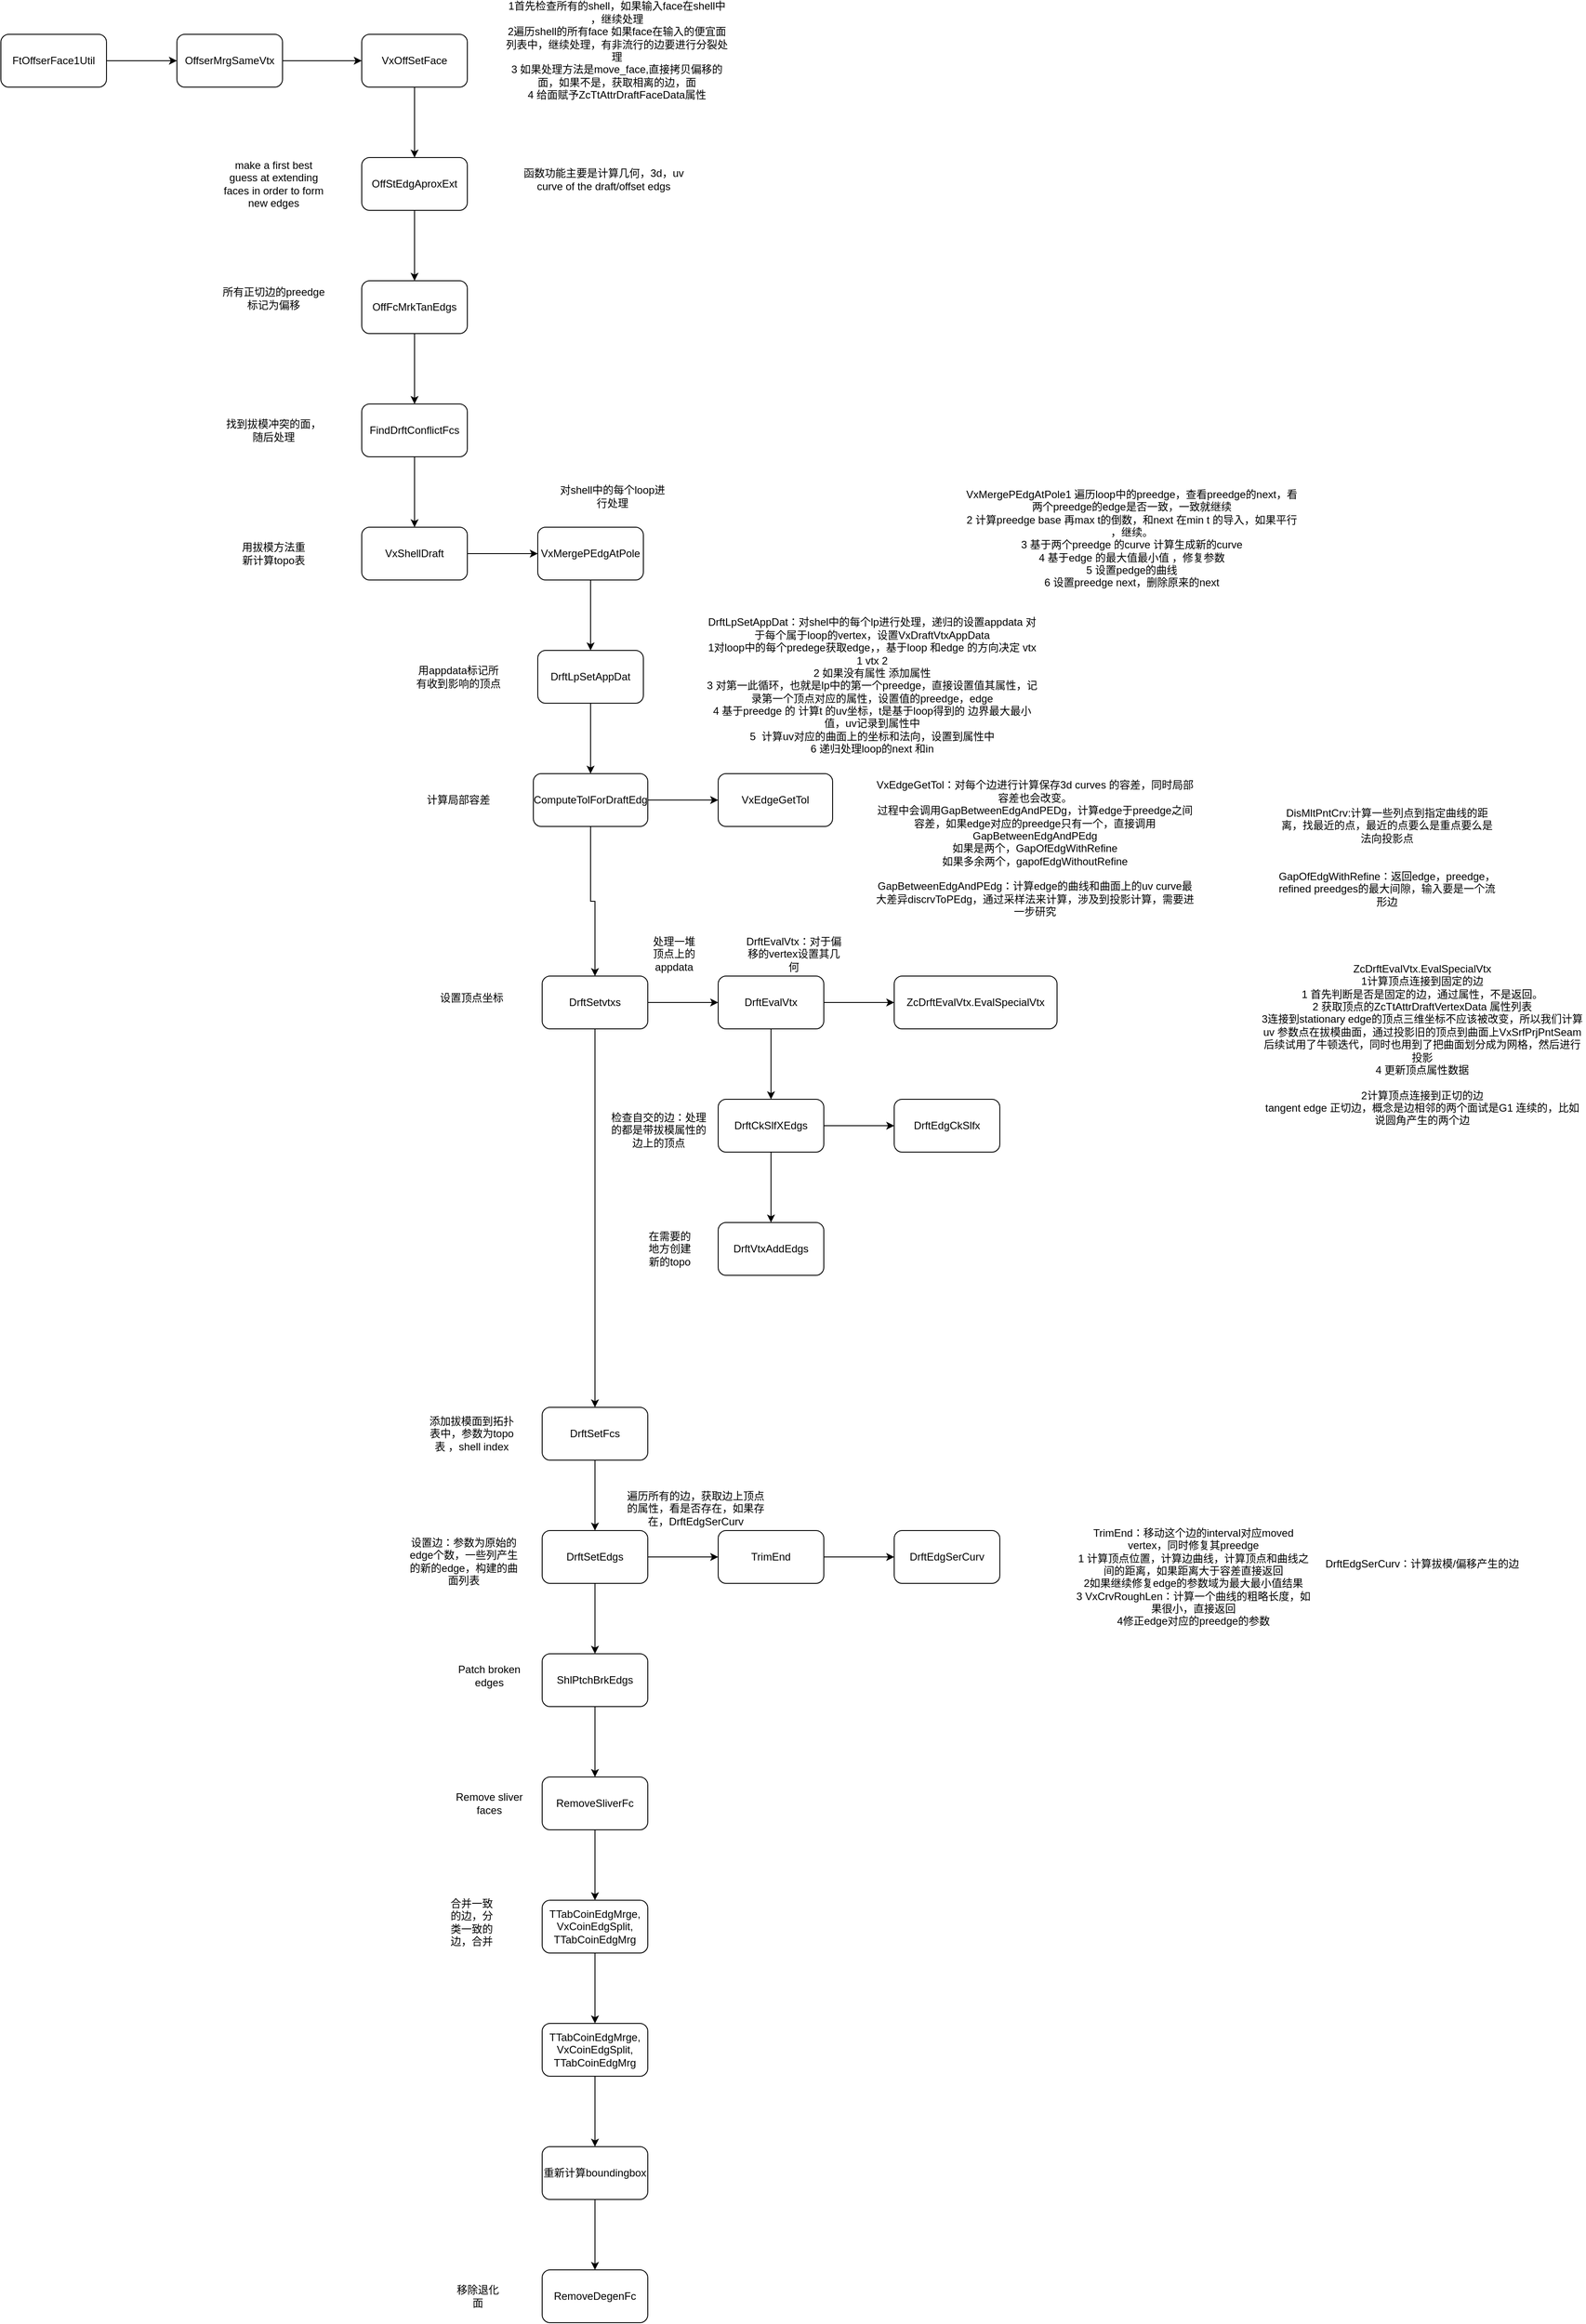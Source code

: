 <mxfile version="24.7.16">
  <diagram name="第 1 页" id="YE1NN4_8z4oJuWLOnsad">
    <mxGraphModel dx="1050" dy="618" grid="1" gridSize="10" guides="1" tooltips="1" connect="1" arrows="1" fold="1" page="1" pageScale="1" pageWidth="827" pageHeight="1169" math="0" shadow="0">
      <root>
        <mxCell id="0" />
        <mxCell id="1" parent="0" />
        <mxCell id="pQGIZ2C4_gywt-hOBK8q-5" value="" style="edgeStyle=orthogonalEdgeStyle;rounded=0;orthogonalLoop=1;jettySize=auto;html=1;" parent="1" source="pQGIZ2C4_gywt-hOBK8q-1" target="pQGIZ2C4_gywt-hOBK8q-4" edge="1">
          <mxGeometry relative="1" as="geometry" />
        </mxCell>
        <mxCell id="pQGIZ2C4_gywt-hOBK8q-1" value="FtOffserFace1Util" style="rounded=1;whiteSpace=wrap;html=1;" parent="1" vertex="1">
          <mxGeometry x="340" y="300" width="120" height="60" as="geometry" />
        </mxCell>
        <mxCell id="pQGIZ2C4_gywt-hOBK8q-7" value="" style="edgeStyle=orthogonalEdgeStyle;rounded=0;orthogonalLoop=1;jettySize=auto;html=1;" parent="1" source="pQGIZ2C4_gywt-hOBK8q-4" target="pQGIZ2C4_gywt-hOBK8q-6" edge="1">
          <mxGeometry relative="1" as="geometry" />
        </mxCell>
        <mxCell id="pQGIZ2C4_gywt-hOBK8q-4" value="OffserMrgSameVtx" style="rounded=1;whiteSpace=wrap;html=1;" parent="1" vertex="1">
          <mxGeometry x="540" y="300" width="120" height="60" as="geometry" />
        </mxCell>
        <mxCell id="pQGIZ2C4_gywt-hOBK8q-9" value="" style="edgeStyle=orthogonalEdgeStyle;rounded=0;orthogonalLoop=1;jettySize=auto;html=1;" parent="1" source="pQGIZ2C4_gywt-hOBK8q-6" target="pQGIZ2C4_gywt-hOBK8q-8" edge="1">
          <mxGeometry relative="1" as="geometry" />
        </mxCell>
        <mxCell id="pQGIZ2C4_gywt-hOBK8q-6" value="VxOffSetFace" style="rounded=1;whiteSpace=wrap;html=1;" parent="1" vertex="1">
          <mxGeometry x="750" y="300" width="120" height="60" as="geometry" />
        </mxCell>
        <mxCell id="pQGIZ2C4_gywt-hOBK8q-15" value="" style="edgeStyle=orthogonalEdgeStyle;rounded=0;orthogonalLoop=1;jettySize=auto;html=1;" parent="1" source="pQGIZ2C4_gywt-hOBK8q-8" target="pQGIZ2C4_gywt-hOBK8q-14" edge="1">
          <mxGeometry relative="1" as="geometry" />
        </mxCell>
        <mxCell id="pQGIZ2C4_gywt-hOBK8q-8" value="OffStEdgAproxExt" style="rounded=1;whiteSpace=wrap;html=1;" parent="1" vertex="1">
          <mxGeometry x="750" y="440" width="120" height="60" as="geometry" />
        </mxCell>
        <mxCell id="pQGIZ2C4_gywt-hOBK8q-11" value="1首先检查所有的shell，如果输入face在shell中 ，继续处理&lt;div&gt;2遍历shell的所有face 如果face在输入的便宜面列表中，继续处理，有非流行的边要进行分裂处理&lt;/div&gt;&lt;div&gt;3 如果处理方法是move_face,直接拷贝偏移的面，如果不是，获取相离的边，面&lt;/div&gt;&lt;div&gt;4 给面赋予ZcTtAttrDraftFaceData属性&lt;/div&gt;&lt;div&gt;&lt;br&gt;&lt;/div&gt;&lt;div&gt;&lt;br&gt;&lt;/div&gt;&lt;div&gt;&lt;br&gt;&lt;/div&gt;" style="text;html=1;align=center;verticalAlign=middle;whiteSpace=wrap;rounded=0;" parent="1" vertex="1">
          <mxGeometry x="910" y="300" width="260" height="80" as="geometry" />
        </mxCell>
        <mxCell id="pQGIZ2C4_gywt-hOBK8q-12" value="make a first best guess at extending faces in order to form new edges" style="text;html=1;align=center;verticalAlign=middle;whiteSpace=wrap;rounded=0;" parent="1" vertex="1">
          <mxGeometry x="590" y="455" width="120" height="30" as="geometry" />
        </mxCell>
        <mxCell id="pQGIZ2C4_gywt-hOBK8q-13" value="函数功能主要是计算几何，3d，uv curve of the draft/offset edgs" style="text;html=1;align=center;verticalAlign=middle;whiteSpace=wrap;rounded=0;" parent="1" vertex="1">
          <mxGeometry x="920" y="450" width="210" height="30" as="geometry" />
        </mxCell>
        <mxCell id="pQGIZ2C4_gywt-hOBK8q-18" value="" style="edgeStyle=orthogonalEdgeStyle;rounded=0;orthogonalLoop=1;jettySize=auto;html=1;" parent="1" source="pQGIZ2C4_gywt-hOBK8q-14" target="pQGIZ2C4_gywt-hOBK8q-17" edge="1">
          <mxGeometry relative="1" as="geometry" />
        </mxCell>
        <mxCell id="pQGIZ2C4_gywt-hOBK8q-14" value="OffFcMrkTanEdgs" style="rounded=1;whiteSpace=wrap;html=1;" parent="1" vertex="1">
          <mxGeometry x="750" y="580" width="120" height="60" as="geometry" />
        </mxCell>
        <mxCell id="pQGIZ2C4_gywt-hOBK8q-16" value="所有正切边的preedge标记为偏移" style="text;html=1;align=center;verticalAlign=middle;whiteSpace=wrap;rounded=0;" parent="1" vertex="1">
          <mxGeometry x="590" y="585" width="120" height="30" as="geometry" />
        </mxCell>
        <mxCell id="pQGIZ2C4_gywt-hOBK8q-21" value="" style="edgeStyle=orthogonalEdgeStyle;rounded=0;orthogonalLoop=1;jettySize=auto;html=1;" parent="1" source="pQGIZ2C4_gywt-hOBK8q-17" target="pQGIZ2C4_gywt-hOBK8q-20" edge="1">
          <mxGeometry relative="1" as="geometry" />
        </mxCell>
        <mxCell id="pQGIZ2C4_gywt-hOBK8q-17" value="FindDrftConflictFcs" style="rounded=1;whiteSpace=wrap;html=1;" parent="1" vertex="1">
          <mxGeometry x="750" y="720" width="120" height="60" as="geometry" />
        </mxCell>
        <mxCell id="pQGIZ2C4_gywt-hOBK8q-19" value="找到拔模冲突的面，随后处理" style="text;html=1;align=center;verticalAlign=middle;whiteSpace=wrap;rounded=0;" parent="1" vertex="1">
          <mxGeometry x="590" y="735" width="120" height="30" as="geometry" />
        </mxCell>
        <mxCell id="pQGIZ2C4_gywt-hOBK8q-24" value="" style="edgeStyle=orthogonalEdgeStyle;rounded=0;orthogonalLoop=1;jettySize=auto;html=1;" parent="1" source="pQGIZ2C4_gywt-hOBK8q-20" target="pQGIZ2C4_gywt-hOBK8q-23" edge="1">
          <mxGeometry relative="1" as="geometry" />
        </mxCell>
        <mxCell id="pQGIZ2C4_gywt-hOBK8q-20" value="VxShellDraft" style="rounded=1;whiteSpace=wrap;html=1;" parent="1" vertex="1">
          <mxGeometry x="750" y="860" width="120" height="60" as="geometry" />
        </mxCell>
        <mxCell id="pQGIZ2C4_gywt-hOBK8q-22" value="用拔模方法重新计算topo表" style="text;html=1;align=center;verticalAlign=middle;whiteSpace=wrap;rounded=0;" parent="1" vertex="1">
          <mxGeometry x="610" y="875" width="80" height="30" as="geometry" />
        </mxCell>
        <mxCell id="pQGIZ2C4_gywt-hOBK8q-27" value="" style="edgeStyle=orthogonalEdgeStyle;rounded=0;orthogonalLoop=1;jettySize=auto;html=1;" parent="1" source="pQGIZ2C4_gywt-hOBK8q-23" target="pQGIZ2C4_gywt-hOBK8q-26" edge="1">
          <mxGeometry relative="1" as="geometry" />
        </mxCell>
        <mxCell id="pQGIZ2C4_gywt-hOBK8q-23" value="VxMergePEdgAtPole" style="rounded=1;whiteSpace=wrap;html=1;" parent="1" vertex="1">
          <mxGeometry x="950" y="860" width="120" height="60" as="geometry" />
        </mxCell>
        <mxCell id="pQGIZ2C4_gywt-hOBK8q-25" value="对shell中的每个loop进行处理" style="text;html=1;align=center;verticalAlign=middle;whiteSpace=wrap;rounded=0;" parent="1" vertex="1">
          <mxGeometry x="970" y="810" width="130" height="30" as="geometry" />
        </mxCell>
        <mxCell id="pQGIZ2C4_gywt-hOBK8q-30" value="" style="edgeStyle=orthogonalEdgeStyle;rounded=0;orthogonalLoop=1;jettySize=auto;html=1;" parent="1" source="pQGIZ2C4_gywt-hOBK8q-26" target="pQGIZ2C4_gywt-hOBK8q-29" edge="1">
          <mxGeometry relative="1" as="geometry" />
        </mxCell>
        <mxCell id="pQGIZ2C4_gywt-hOBK8q-26" value="DrftLpSetAppDat" style="rounded=1;whiteSpace=wrap;html=1;" parent="1" vertex="1">
          <mxGeometry x="950" y="1000" width="120" height="60" as="geometry" />
        </mxCell>
        <mxCell id="pQGIZ2C4_gywt-hOBK8q-28" value="用appdata标记所有收到影响的顶点" style="text;html=1;align=center;verticalAlign=middle;whiteSpace=wrap;rounded=0;" parent="1" vertex="1">
          <mxGeometry x="810" y="1015" width="100" height="30" as="geometry" />
        </mxCell>
        <mxCell id="pQGIZ2C4_gywt-hOBK8q-33" value="" style="edgeStyle=orthogonalEdgeStyle;rounded=0;orthogonalLoop=1;jettySize=auto;html=1;" parent="1" source="pQGIZ2C4_gywt-hOBK8q-29" target="pQGIZ2C4_gywt-hOBK8q-32" edge="1">
          <mxGeometry relative="1" as="geometry" />
        </mxCell>
        <mxCell id="pQGIZ2C4_gywt-hOBK8q-62" value="" style="edgeStyle=orthogonalEdgeStyle;rounded=0;orthogonalLoop=1;jettySize=auto;html=1;" parent="1" source="pQGIZ2C4_gywt-hOBK8q-29" target="pQGIZ2C4_gywt-hOBK8q-61" edge="1">
          <mxGeometry relative="1" as="geometry" />
        </mxCell>
        <mxCell id="pQGIZ2C4_gywt-hOBK8q-29" value="ComputeTolForDraftEdg" style="rounded=1;whiteSpace=wrap;html=1;" parent="1" vertex="1">
          <mxGeometry x="945" y="1140" width="130" height="60" as="geometry" />
        </mxCell>
        <mxCell id="pQGIZ2C4_gywt-hOBK8q-31" value="计算局部容差" style="text;html=1;align=center;verticalAlign=middle;whiteSpace=wrap;rounded=0;" parent="1" vertex="1">
          <mxGeometry x="810" y="1155" width="100" height="30" as="geometry" />
        </mxCell>
        <mxCell id="pQGIZ2C4_gywt-hOBK8q-35" value="" style="edgeStyle=orthogonalEdgeStyle;rounded=0;orthogonalLoop=1;jettySize=auto;html=1;" parent="1" source="pQGIZ2C4_gywt-hOBK8q-32" target="pQGIZ2C4_gywt-hOBK8q-34" edge="1">
          <mxGeometry relative="1" as="geometry" />
        </mxCell>
        <mxCell id="d2OW6P6U3G21HQouhzNC-2" value="" style="edgeStyle=orthogonalEdgeStyle;rounded=0;orthogonalLoop=1;jettySize=auto;html=1;" parent="1" source="pQGIZ2C4_gywt-hOBK8q-32" target="d2OW6P6U3G21HQouhzNC-1" edge="1">
          <mxGeometry relative="1" as="geometry" />
        </mxCell>
        <mxCell id="pQGIZ2C4_gywt-hOBK8q-32" value="DrftSetvtxs" style="rounded=1;whiteSpace=wrap;html=1;" parent="1" vertex="1">
          <mxGeometry x="955" y="1370" width="120" height="60" as="geometry" />
        </mxCell>
        <mxCell id="pQGIZ2C4_gywt-hOBK8q-39" value="" style="edgeStyle=orthogonalEdgeStyle;rounded=0;orthogonalLoop=1;jettySize=auto;html=1;" parent="1" source="pQGIZ2C4_gywt-hOBK8q-34" target="pQGIZ2C4_gywt-hOBK8q-38" edge="1">
          <mxGeometry relative="1" as="geometry" />
        </mxCell>
        <mxCell id="pQGIZ2C4_gywt-hOBK8q-34" value="DrftSetFcs" style="rounded=1;whiteSpace=wrap;html=1;" parent="1" vertex="1">
          <mxGeometry x="955" y="1860" width="120" height="60" as="geometry" />
        </mxCell>
        <mxCell id="pQGIZ2C4_gywt-hOBK8q-36" value="设置顶点坐标" style="text;html=1;align=center;verticalAlign=middle;whiteSpace=wrap;rounded=0;" parent="1" vertex="1">
          <mxGeometry x="825" y="1380" width="100" height="30" as="geometry" />
        </mxCell>
        <mxCell id="pQGIZ2C4_gywt-hOBK8q-37" value="添加拔模面到拓扑表中，参数为topo表 ，shell index" style="text;html=1;align=center;verticalAlign=middle;whiteSpace=wrap;rounded=0;" parent="1" vertex="1">
          <mxGeometry x="825" y="1875" width="100" height="30" as="geometry" />
        </mxCell>
        <mxCell id="pQGIZ2C4_gywt-hOBK8q-42" value="" style="edgeStyle=orthogonalEdgeStyle;rounded=0;orthogonalLoop=1;jettySize=auto;html=1;" parent="1" source="pQGIZ2C4_gywt-hOBK8q-38" target="pQGIZ2C4_gywt-hOBK8q-41" edge="1">
          <mxGeometry relative="1" as="geometry" />
        </mxCell>
        <mxCell id="3iRj1FGSgXt2MXhwVI27-4" value="" style="edgeStyle=orthogonalEdgeStyle;rounded=0;orthogonalLoop=1;jettySize=auto;html=1;" edge="1" parent="1" source="pQGIZ2C4_gywt-hOBK8q-38" target="3iRj1FGSgXt2MXhwVI27-3">
          <mxGeometry relative="1" as="geometry" />
        </mxCell>
        <mxCell id="pQGIZ2C4_gywt-hOBK8q-38" value="DrftSetEdgs" style="rounded=1;whiteSpace=wrap;html=1;" parent="1" vertex="1">
          <mxGeometry x="955" y="2000" width="120" height="60" as="geometry" />
        </mxCell>
        <mxCell id="pQGIZ2C4_gywt-hOBK8q-40" value="设置边：参数为原始的edge个数，一些列产生的新的edge，构建的曲面列表" style="text;html=1;align=center;verticalAlign=middle;whiteSpace=wrap;rounded=0;" parent="1" vertex="1">
          <mxGeometry x="800" y="2010" width="132" height="50" as="geometry" />
        </mxCell>
        <mxCell id="pQGIZ2C4_gywt-hOBK8q-45" value="" style="edgeStyle=orthogonalEdgeStyle;rounded=0;orthogonalLoop=1;jettySize=auto;html=1;" parent="1" source="pQGIZ2C4_gywt-hOBK8q-41" target="pQGIZ2C4_gywt-hOBK8q-44" edge="1">
          <mxGeometry relative="1" as="geometry" />
        </mxCell>
        <mxCell id="pQGIZ2C4_gywt-hOBK8q-41" value="ShlPtchBrkEdgs" style="rounded=1;whiteSpace=wrap;html=1;" parent="1" vertex="1">
          <mxGeometry x="955" y="2140" width="120" height="60" as="geometry" />
        </mxCell>
        <mxCell id="pQGIZ2C4_gywt-hOBK8q-43" value="Patch broken edges" style="text;html=1;align=center;verticalAlign=middle;whiteSpace=wrap;rounded=0;" parent="1" vertex="1">
          <mxGeometry x="845" y="2150" width="100" height="30" as="geometry" />
        </mxCell>
        <mxCell id="pQGIZ2C4_gywt-hOBK8q-48" value="" style="edgeStyle=orthogonalEdgeStyle;rounded=0;orthogonalLoop=1;jettySize=auto;html=1;" parent="1" source="pQGIZ2C4_gywt-hOBK8q-44" target="pQGIZ2C4_gywt-hOBK8q-47" edge="1">
          <mxGeometry relative="1" as="geometry" />
        </mxCell>
        <mxCell id="pQGIZ2C4_gywt-hOBK8q-44" value="RemoveSliverFc" style="rounded=1;whiteSpace=wrap;html=1;" parent="1" vertex="1">
          <mxGeometry x="955" y="2280" width="120" height="60" as="geometry" />
        </mxCell>
        <mxCell id="pQGIZ2C4_gywt-hOBK8q-46" value="Remove sliver faces" style="text;html=1;align=center;verticalAlign=middle;whiteSpace=wrap;rounded=0;" parent="1" vertex="1">
          <mxGeometry x="845" y="2295" width="100" height="30" as="geometry" />
        </mxCell>
        <mxCell id="pQGIZ2C4_gywt-hOBK8q-51" value="" style="edgeStyle=orthogonalEdgeStyle;rounded=0;orthogonalLoop=1;jettySize=auto;html=1;" parent="1" source="pQGIZ2C4_gywt-hOBK8q-47" target="pQGIZ2C4_gywt-hOBK8q-50" edge="1">
          <mxGeometry relative="1" as="geometry" />
        </mxCell>
        <mxCell id="pQGIZ2C4_gywt-hOBK8q-47" value="TTabCoinEdgMrge,&lt;br&gt;VxCoinEdgSplit,&lt;br&gt;TTabCoinEdgMrg" style="rounded=1;whiteSpace=wrap;html=1;" parent="1" vertex="1">
          <mxGeometry x="955" y="2420" width="120" height="60" as="geometry" />
        </mxCell>
        <mxCell id="pQGIZ2C4_gywt-hOBK8q-49" value="合并一致的边，分类一致的边，合并" style="text;html=1;align=center;verticalAlign=middle;whiteSpace=wrap;rounded=0;" parent="1" vertex="1">
          <mxGeometry x="845" y="2430" width="60" height="30" as="geometry" />
        </mxCell>
        <mxCell id="pQGIZ2C4_gywt-hOBK8q-53" value="" style="edgeStyle=orthogonalEdgeStyle;rounded=0;orthogonalLoop=1;jettySize=auto;html=1;" parent="1" source="pQGIZ2C4_gywt-hOBK8q-50" target="pQGIZ2C4_gywt-hOBK8q-52" edge="1">
          <mxGeometry relative="1" as="geometry" />
        </mxCell>
        <mxCell id="pQGIZ2C4_gywt-hOBK8q-50" value="TTabCoinEdgMrge,&lt;br&gt;VxCoinEdgSplit,&lt;br&gt;TTabCoinEdgMrg" style="rounded=1;whiteSpace=wrap;html=1;" parent="1" vertex="1">
          <mxGeometry x="955" y="2560" width="120" height="60" as="geometry" />
        </mxCell>
        <mxCell id="pQGIZ2C4_gywt-hOBK8q-55" value="" style="edgeStyle=orthogonalEdgeStyle;rounded=0;orthogonalLoop=1;jettySize=auto;html=1;" parent="1" source="pQGIZ2C4_gywt-hOBK8q-52" target="pQGIZ2C4_gywt-hOBK8q-54" edge="1">
          <mxGeometry relative="1" as="geometry" />
        </mxCell>
        <mxCell id="pQGIZ2C4_gywt-hOBK8q-52" value="重新计算boundingbox" style="whiteSpace=wrap;html=1;rounded=1;" parent="1" vertex="1">
          <mxGeometry x="955" y="2700" width="120" height="60" as="geometry" />
        </mxCell>
        <mxCell id="pQGIZ2C4_gywt-hOBK8q-54" value="RemoveDegenFc" style="whiteSpace=wrap;html=1;rounded=1;" parent="1" vertex="1">
          <mxGeometry x="955" y="2840" width="120" height="60" as="geometry" />
        </mxCell>
        <mxCell id="pQGIZ2C4_gywt-hOBK8q-56" value="移除退化面" style="text;html=1;align=center;verticalAlign=middle;whiteSpace=wrap;rounded=0;" parent="1" vertex="1">
          <mxGeometry x="852" y="2855" width="60" height="30" as="geometry" />
        </mxCell>
        <mxCell id="pQGIZ2C4_gywt-hOBK8q-57" value="VxMergePEdgAtPole1 遍历loop中的preedge，查看preedge的next，看两个preedge的edge是否一致，一致就继续&lt;div&gt;2 计算preedge base 再max t的倒数，和next 在min t 的导入，如果平行 ，继续。&lt;/div&gt;&lt;div&gt;3 基于两个preedge 的curve 计算生成新的curve&lt;/div&gt;&lt;div&gt;4 基于edge 的最大值最小值 ，修复参数&lt;/div&gt;&lt;div&gt;5 设置pedge的曲线&lt;/div&gt;&lt;div&gt;6 设置preedge next，删除原来的next&lt;br&gt;&lt;div&gt;&lt;br&gt;&lt;/div&gt;&lt;/div&gt;" style="text;html=1;align=center;verticalAlign=middle;whiteSpace=wrap;rounded=0;" parent="1" vertex="1">
          <mxGeometry x="1430" y="820" width="390" height="120" as="geometry" />
        </mxCell>
        <mxCell id="pQGIZ2C4_gywt-hOBK8q-60" value="DrftLpSetAppDat：对shel中的每个lp进行处理，递归的设置appdata 对于每个属于loop的vertex，设置VxDraftVtxAppData&lt;div&gt;1对loop中的每个predege获取edge，，基于loop 和edge 的方向决定 vtx 1 vtx 2&lt;/div&gt;&lt;div&gt;2 如果没有属性 添加属性&lt;/div&gt;&lt;div&gt;3 对第一此循环，也就是lp中的第一个preedge，直接设置值其属性，记录第一个顶点对应的属性，设置值的preedge，edge&lt;/div&gt;&lt;div&gt;4 基于preedge 的 计算t 的uv坐标，t是基于loop得到的 边界最大最小值，uv记录到属性中&lt;/div&gt;&lt;div&gt;5&amp;nbsp; 计算uv对应的曲面上的坐标和法向，设置到属性中&lt;/div&gt;&lt;div&gt;6 递归处理loop的next 和in&lt;/div&gt;" style="text;html=1;align=center;verticalAlign=middle;whiteSpace=wrap;rounded=0;" parent="1" vertex="1">
          <mxGeometry x="1140" y="980" width="380" height="120" as="geometry" />
        </mxCell>
        <mxCell id="pQGIZ2C4_gywt-hOBK8q-61" value="VxEdgeGetTol" style="rounded=1;whiteSpace=wrap;html=1;" parent="1" vertex="1">
          <mxGeometry x="1155" y="1140" width="130" height="60" as="geometry" />
        </mxCell>
        <mxCell id="pQGIZ2C4_gywt-hOBK8q-63" value="VxEdgeGetTol：对每个边进行计算保存3d curves 的容差，同时局部容差也会改变。&lt;div&gt;过程中会调用GapBetweenEdgAndPEDg，计算edge于preedge之间容差，如果edge对应的preedge只有一个，直接调用GapBetweenEdgAndPEdg&lt;/div&gt;&lt;div&gt;如果是两个，GapOfEdgWithRefine&lt;/div&gt;&lt;div&gt;如果多余两个，gapofEdgWithoutRefine&lt;/div&gt;&lt;div&gt;&lt;br&gt;&lt;/div&gt;&lt;div&gt;GapBetweenEdgAndPEdg：计算edge的曲线和曲面上的uv curve最大差异discrvToPEdg，通过采样法来计算，涉及到投影计算，需要进一步研究&lt;br&gt;&lt;/div&gt;" style="text;html=1;align=center;verticalAlign=middle;whiteSpace=wrap;rounded=0;" parent="1" vertex="1">
          <mxGeometry x="1330" y="1140" width="370" height="170" as="geometry" />
        </mxCell>
        <mxCell id="pQGIZ2C4_gywt-hOBK8q-64" value="DisMltPntCrv:计算一些列点到指定曲线的距离，找最近的点，最近的点要么是重点要么是法向投影点&lt;div&gt;&lt;br&gt;&lt;/div&gt;&lt;div&gt;&lt;br&gt;&lt;/div&gt;&lt;div&gt;GapOfEdgWithRefine：返回edge，preedge，refined preedges的最大间隙，输入要是一个流形边&lt;br&gt;&lt;/div&gt;" style="text;html=1;align=center;verticalAlign=middle;whiteSpace=wrap;rounded=0;" parent="1" vertex="1">
          <mxGeometry x="1790" y="1180" width="250" height="110" as="geometry" />
        </mxCell>
        <mxCell id="d2OW6P6U3G21HQouhzNC-6" value="" style="edgeStyle=orthogonalEdgeStyle;rounded=0;orthogonalLoop=1;jettySize=auto;html=1;" parent="1" source="d2OW6P6U3G21HQouhzNC-1" target="d2OW6P6U3G21HQouhzNC-5" edge="1">
          <mxGeometry relative="1" as="geometry" />
        </mxCell>
        <mxCell id="d2OW6P6U3G21HQouhzNC-9" value="" style="edgeStyle=orthogonalEdgeStyle;rounded=0;orthogonalLoop=1;jettySize=auto;html=1;" parent="1" source="d2OW6P6U3G21HQouhzNC-1" target="d2OW6P6U3G21HQouhzNC-8" edge="1">
          <mxGeometry relative="1" as="geometry" />
        </mxCell>
        <mxCell id="d2OW6P6U3G21HQouhzNC-1" value="DrftEvalVtx" style="rounded=1;whiteSpace=wrap;html=1;" parent="1" vertex="1">
          <mxGeometry x="1155" y="1370" width="120" height="60" as="geometry" />
        </mxCell>
        <mxCell id="d2OW6P6U3G21HQouhzNC-3" value="处理一堆顶点上的appdata" style="text;html=1;align=center;verticalAlign=middle;whiteSpace=wrap;rounded=0;" parent="1" vertex="1">
          <mxGeometry x="1075" y="1330" width="60" height="30" as="geometry" />
        </mxCell>
        <mxCell id="d2OW6P6U3G21HQouhzNC-4" value="DrftEvalVtx：对于偏移的vertex设置其几何" style="text;html=1;align=center;verticalAlign=middle;whiteSpace=wrap;rounded=0;" parent="1" vertex="1">
          <mxGeometry x="1186" y="1330" width="110" height="30" as="geometry" />
        </mxCell>
        <mxCell id="d2OW6P6U3G21HQouhzNC-5" value="ZcDrftEvalVtx.EvalSpecialVtx" style="rounded=1;whiteSpace=wrap;html=1;" parent="1" vertex="1">
          <mxGeometry x="1355" y="1370" width="185" height="60" as="geometry" />
        </mxCell>
        <mxCell id="d2OW6P6U3G21HQouhzNC-7" value="ZcDrftEvalVtx.EvalSpecialVtx&lt;br&gt;1计算顶点连接到固定的边&lt;div&gt;1 首先判断是否是固定的边，通过属性，不是返回。&lt;/div&gt;&lt;div&gt;2 获取顶点的ZcTtAttrDraftVertexData 属性列表&lt;/div&gt;&lt;div&gt;3连接到stationary edge的顶点三维坐标不应该被改变，所以我们计算uv 参数点在拔模曲面，通过投影旧的顶点到曲面上VxSrfPrjPntSeam 后续试用了牛顿迭代，同时也用到了把曲面划分成为网格，然后进行投影&lt;/div&gt;&lt;div&gt;4 更新顶点属性数据&lt;/div&gt;&lt;div&gt;&lt;br&gt;&lt;div&gt;2计算顶点连接到正切的边&lt;/div&gt;&lt;/div&gt;&lt;div&gt;tangent edge 正切边，概念是边相邻的两个面试是G1 连续的，比如说圆角产生的两个边&lt;/div&gt;&lt;div&gt;&lt;br&gt;&lt;/div&gt;" style="text;html=1;align=center;verticalAlign=middle;whiteSpace=wrap;rounded=0;" parent="1" vertex="1">
          <mxGeometry x="1770" y="1370" width="370" height="170" as="geometry" />
        </mxCell>
        <mxCell id="d2OW6P6U3G21HQouhzNC-11" value="" style="edgeStyle=orthogonalEdgeStyle;rounded=0;orthogonalLoop=1;jettySize=auto;html=1;" parent="1" source="d2OW6P6U3G21HQouhzNC-8" target="d2OW6P6U3G21HQouhzNC-10" edge="1">
          <mxGeometry relative="1" as="geometry" />
        </mxCell>
        <mxCell id="d2OW6P6U3G21HQouhzNC-16" value="" style="edgeStyle=orthogonalEdgeStyle;rounded=0;orthogonalLoop=1;jettySize=auto;html=1;" parent="1" source="d2OW6P6U3G21HQouhzNC-8" target="d2OW6P6U3G21HQouhzNC-15" edge="1">
          <mxGeometry relative="1" as="geometry" />
        </mxCell>
        <mxCell id="d2OW6P6U3G21HQouhzNC-8" value="DrftCkSlfXEdgs" style="rounded=1;whiteSpace=wrap;html=1;" parent="1" vertex="1">
          <mxGeometry x="1155" y="1510" width="120" height="60" as="geometry" />
        </mxCell>
        <mxCell id="d2OW6P6U3G21HQouhzNC-10" value="DrftVtxAddEdgs" style="rounded=1;whiteSpace=wrap;html=1;" parent="1" vertex="1">
          <mxGeometry x="1155" y="1650" width="120" height="60" as="geometry" />
        </mxCell>
        <mxCell id="d2OW6P6U3G21HQouhzNC-12" value="检查自交的边：处理的都是带拔模属性的边上的顶点" style="text;html=1;align=center;verticalAlign=middle;whiteSpace=wrap;rounded=0;" parent="1" vertex="1">
          <mxGeometry x="1030" y="1530" width="115" height="30" as="geometry" />
        </mxCell>
        <mxCell id="d2OW6P6U3G21HQouhzNC-13" value="在需要的地方创建新的topo" style="text;html=1;align=center;verticalAlign=middle;whiteSpace=wrap;rounded=0;" parent="1" vertex="1">
          <mxGeometry x="1070" y="1665" width="60" height="30" as="geometry" />
        </mxCell>
        <mxCell id="d2OW6P6U3G21HQouhzNC-15" value="DrftEdgCkSlfx" style="rounded=1;whiteSpace=wrap;html=1;" parent="1" vertex="1">
          <mxGeometry x="1355" y="1510" width="120" height="60" as="geometry" />
        </mxCell>
        <mxCell id="3iRj1FGSgXt2MXhwVI27-1" value="遍历所有的边，获取边上顶点的属性，看是否存在，如果存在，DrftEdgSerCurv" style="text;html=1;align=center;verticalAlign=middle;whiteSpace=wrap;rounded=0;" vertex="1" parent="1">
          <mxGeometry x="1050" y="1960" width="159" height="30" as="geometry" />
        </mxCell>
        <mxCell id="3iRj1FGSgXt2MXhwVI27-6" value="" style="edgeStyle=orthogonalEdgeStyle;rounded=0;orthogonalLoop=1;jettySize=auto;html=1;" edge="1" parent="1" source="3iRj1FGSgXt2MXhwVI27-3" target="3iRj1FGSgXt2MXhwVI27-5">
          <mxGeometry relative="1" as="geometry" />
        </mxCell>
        <mxCell id="3iRj1FGSgXt2MXhwVI27-3" value="TrimEnd" style="rounded=1;whiteSpace=wrap;html=1;" vertex="1" parent="1">
          <mxGeometry x="1155" y="2000" width="120" height="60" as="geometry" />
        </mxCell>
        <mxCell id="3iRj1FGSgXt2MXhwVI27-5" value="DrftEdgSerCurv" style="rounded=1;whiteSpace=wrap;html=1;" vertex="1" parent="1">
          <mxGeometry x="1355" y="2000" width="120" height="60" as="geometry" />
        </mxCell>
        <mxCell id="3iRj1FGSgXt2MXhwVI27-7" value="TrimEnd：移动这个边的interval对应moved vertex，同时修复其preedge&lt;div&gt;1 计算顶点位置，计算边曲线，计算顶点和曲线之间的距离，如果距离大于容差直接返回&lt;/div&gt;&lt;div&gt;2如果继续修复edge的参数域为最大最小值结果&lt;/div&gt;&lt;div&gt;3 VxCrvRoughLen：计算一个曲线的粗略长度，如果很小，直接返回&lt;/div&gt;&lt;div&gt;4修正edge对应的preedge的参数&lt;/div&gt;&lt;div&gt;&lt;br&gt;&lt;/div&gt;" style="text;html=1;align=center;verticalAlign=middle;whiteSpace=wrap;rounded=0;" vertex="1" parent="1">
          <mxGeometry x="1560" y="2010" width="270" height="100" as="geometry" />
        </mxCell>
        <mxCell id="3iRj1FGSgXt2MXhwVI27-8" value="DrftEdgSerCurv：计算拔模/偏移产生的边&lt;div&gt;&lt;br&gt;&lt;/div&gt;" style="text;html=1;align=center;verticalAlign=middle;whiteSpace=wrap;rounded=0;" vertex="1" parent="1">
          <mxGeometry x="1840" y="2030" width="230" height="30" as="geometry" />
        </mxCell>
      </root>
    </mxGraphModel>
  </diagram>
</mxfile>
